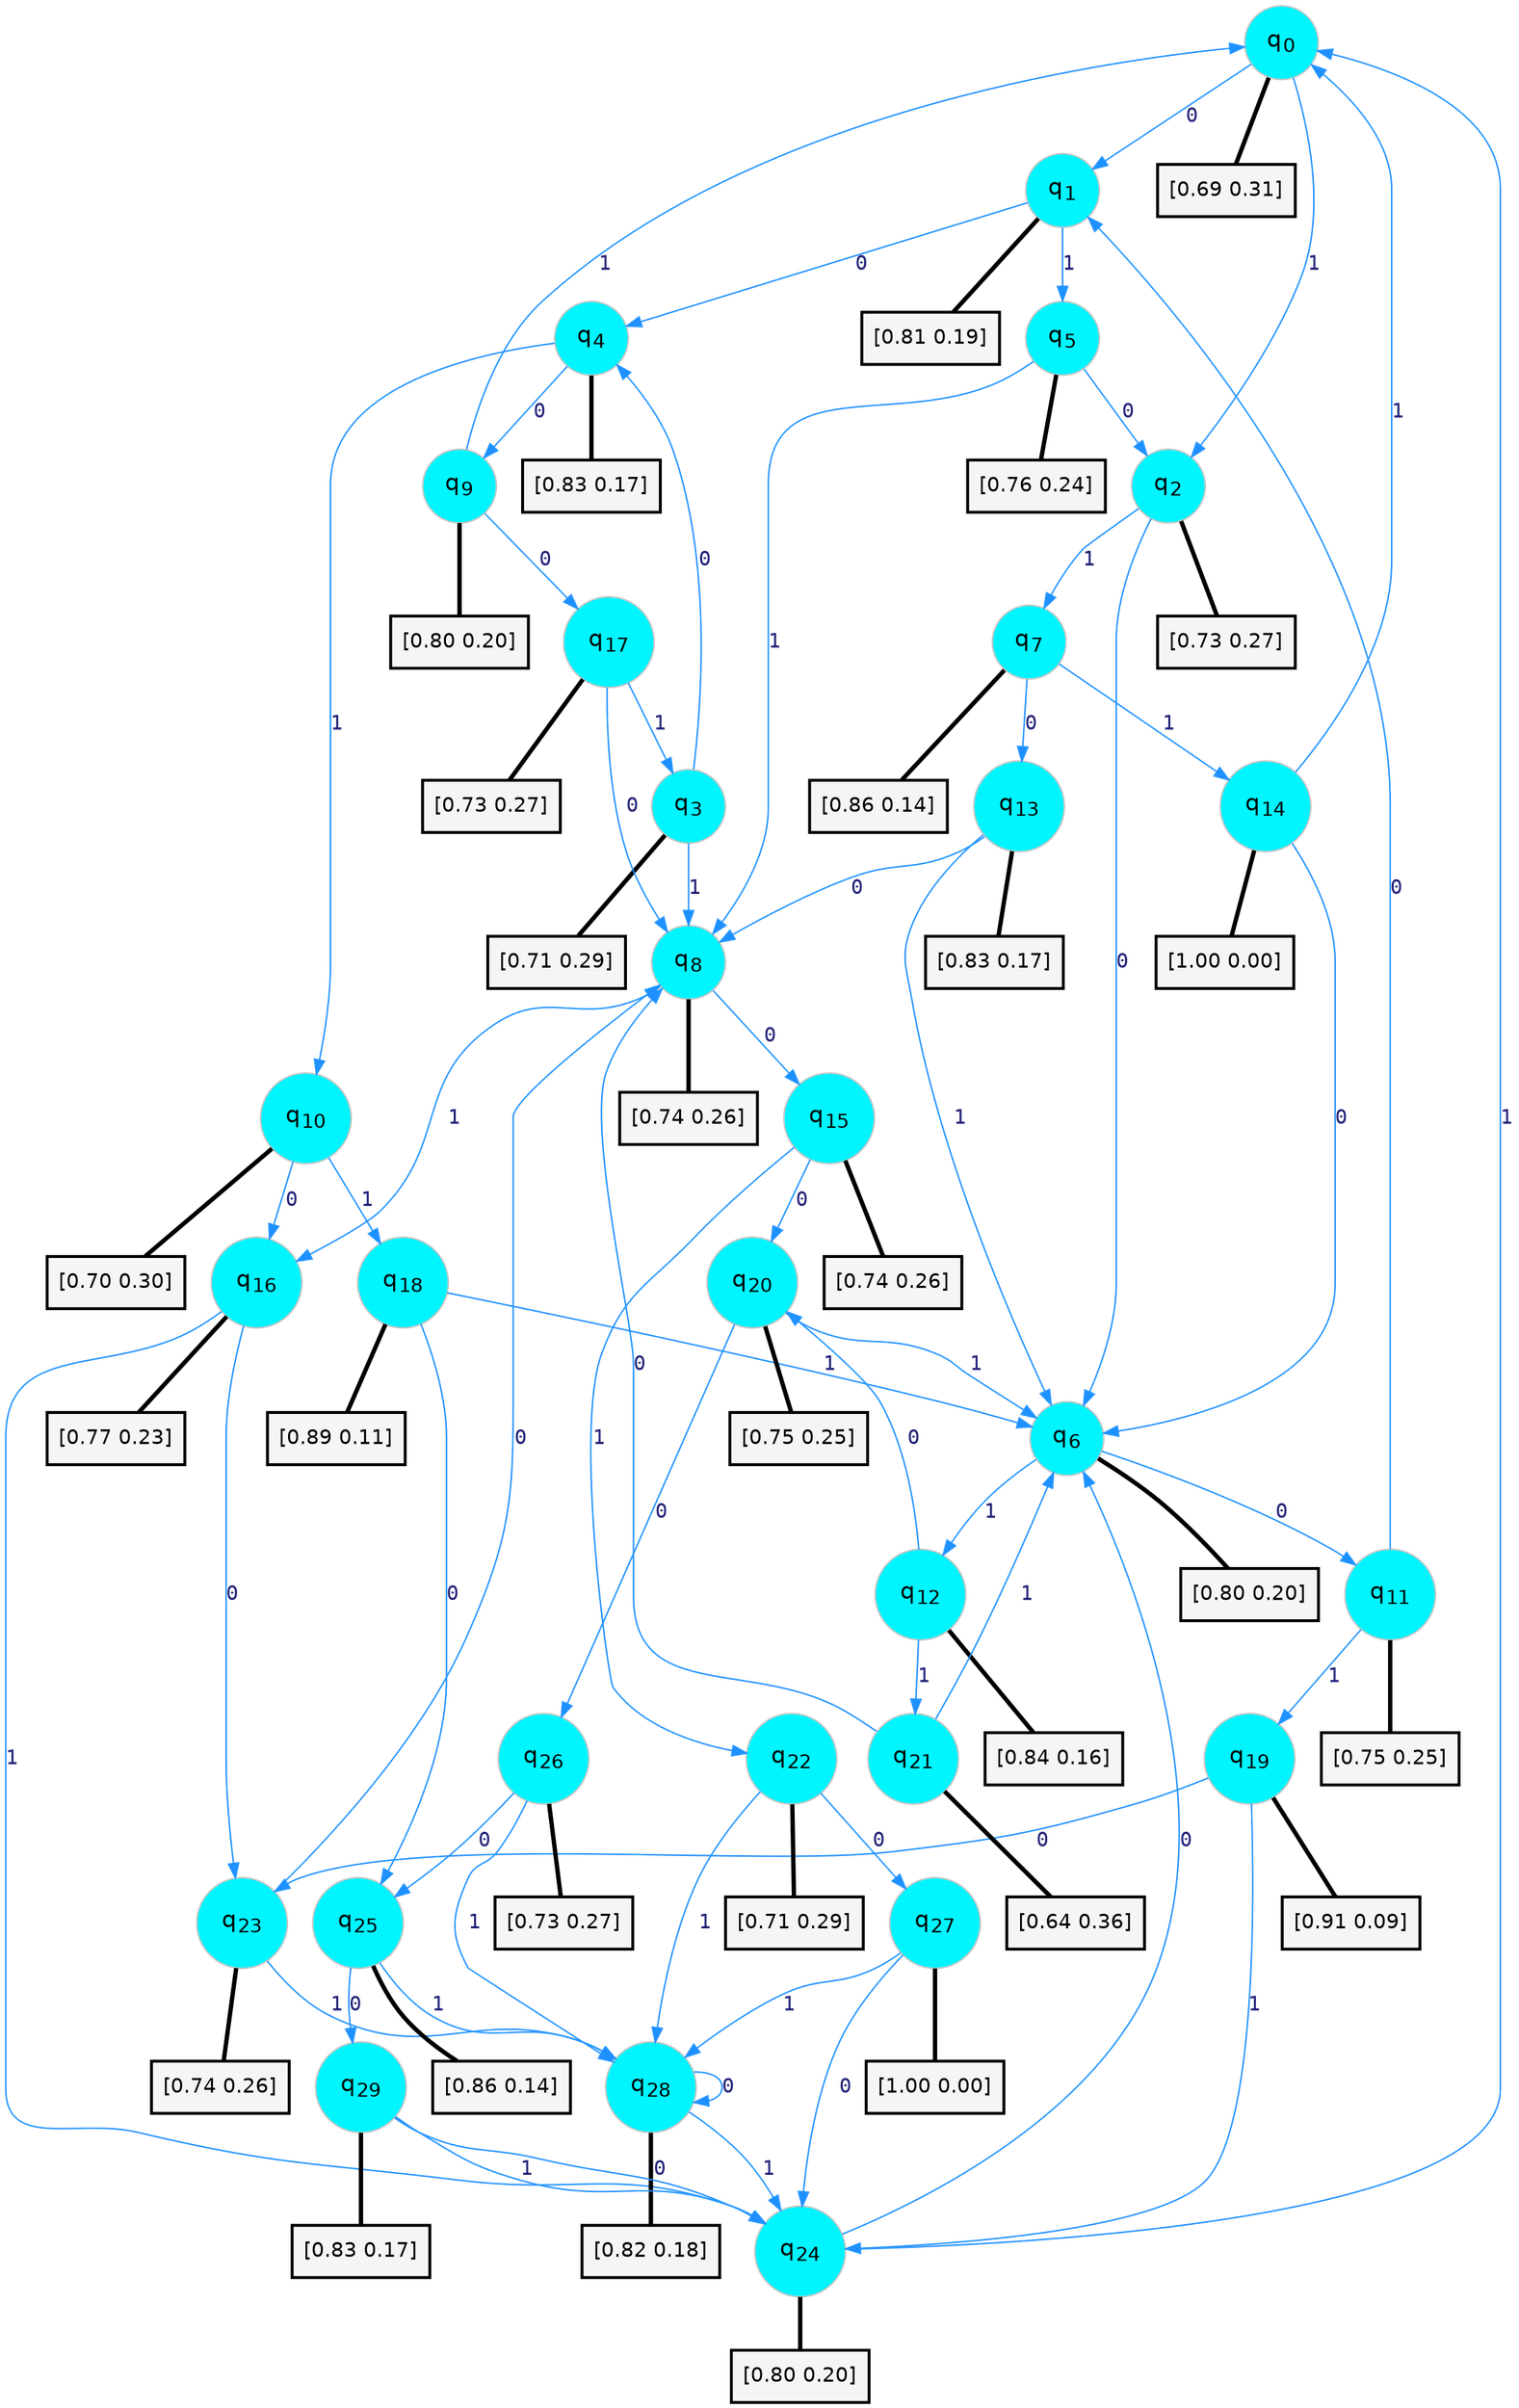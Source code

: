 digraph G {
graph [
bgcolor=transparent, dpi=300, rankdir=TD, size="40,25"];
node [
color=gray, fillcolor=turquoise1, fontcolor=black, fontname=Helvetica, fontsize=16, fontweight=bold, shape=circle, style=filled];
edge [
arrowsize=1, color=dodgerblue1, fontcolor=midnightblue, fontname=courier, fontweight=bold, penwidth=1, style=solid, weight=20];
0[label=<q<SUB>0</SUB>>];
1[label=<q<SUB>1</SUB>>];
2[label=<q<SUB>2</SUB>>];
3[label=<q<SUB>3</SUB>>];
4[label=<q<SUB>4</SUB>>];
5[label=<q<SUB>5</SUB>>];
6[label=<q<SUB>6</SUB>>];
7[label=<q<SUB>7</SUB>>];
8[label=<q<SUB>8</SUB>>];
9[label=<q<SUB>9</SUB>>];
10[label=<q<SUB>10</SUB>>];
11[label=<q<SUB>11</SUB>>];
12[label=<q<SUB>12</SUB>>];
13[label=<q<SUB>13</SUB>>];
14[label=<q<SUB>14</SUB>>];
15[label=<q<SUB>15</SUB>>];
16[label=<q<SUB>16</SUB>>];
17[label=<q<SUB>17</SUB>>];
18[label=<q<SUB>18</SUB>>];
19[label=<q<SUB>19</SUB>>];
20[label=<q<SUB>20</SUB>>];
21[label=<q<SUB>21</SUB>>];
22[label=<q<SUB>22</SUB>>];
23[label=<q<SUB>23</SUB>>];
24[label=<q<SUB>24</SUB>>];
25[label=<q<SUB>25</SUB>>];
26[label=<q<SUB>26</SUB>>];
27[label=<q<SUB>27</SUB>>];
28[label=<q<SUB>28</SUB>>];
29[label=<q<SUB>29</SUB>>];
30[label="[0.69 0.31]", shape=box,fontcolor=black, fontname=Helvetica, fontsize=14, penwidth=2, fillcolor=whitesmoke,color=black];
31[label="[0.81 0.19]", shape=box,fontcolor=black, fontname=Helvetica, fontsize=14, penwidth=2, fillcolor=whitesmoke,color=black];
32[label="[0.73 0.27]", shape=box,fontcolor=black, fontname=Helvetica, fontsize=14, penwidth=2, fillcolor=whitesmoke,color=black];
33[label="[0.71 0.29]", shape=box,fontcolor=black, fontname=Helvetica, fontsize=14, penwidth=2, fillcolor=whitesmoke,color=black];
34[label="[0.83 0.17]", shape=box,fontcolor=black, fontname=Helvetica, fontsize=14, penwidth=2, fillcolor=whitesmoke,color=black];
35[label="[0.76 0.24]", shape=box,fontcolor=black, fontname=Helvetica, fontsize=14, penwidth=2, fillcolor=whitesmoke,color=black];
36[label="[0.80 0.20]", shape=box,fontcolor=black, fontname=Helvetica, fontsize=14, penwidth=2, fillcolor=whitesmoke,color=black];
37[label="[0.86 0.14]", shape=box,fontcolor=black, fontname=Helvetica, fontsize=14, penwidth=2, fillcolor=whitesmoke,color=black];
38[label="[0.74 0.26]", shape=box,fontcolor=black, fontname=Helvetica, fontsize=14, penwidth=2, fillcolor=whitesmoke,color=black];
39[label="[0.80 0.20]", shape=box,fontcolor=black, fontname=Helvetica, fontsize=14, penwidth=2, fillcolor=whitesmoke,color=black];
40[label="[0.70 0.30]", shape=box,fontcolor=black, fontname=Helvetica, fontsize=14, penwidth=2, fillcolor=whitesmoke,color=black];
41[label="[0.75 0.25]", shape=box,fontcolor=black, fontname=Helvetica, fontsize=14, penwidth=2, fillcolor=whitesmoke,color=black];
42[label="[0.84 0.16]", shape=box,fontcolor=black, fontname=Helvetica, fontsize=14, penwidth=2, fillcolor=whitesmoke,color=black];
43[label="[0.83 0.17]", shape=box,fontcolor=black, fontname=Helvetica, fontsize=14, penwidth=2, fillcolor=whitesmoke,color=black];
44[label="[1.00 0.00]", shape=box,fontcolor=black, fontname=Helvetica, fontsize=14, penwidth=2, fillcolor=whitesmoke,color=black];
45[label="[0.74 0.26]", shape=box,fontcolor=black, fontname=Helvetica, fontsize=14, penwidth=2, fillcolor=whitesmoke,color=black];
46[label="[0.77 0.23]", shape=box,fontcolor=black, fontname=Helvetica, fontsize=14, penwidth=2, fillcolor=whitesmoke,color=black];
47[label="[0.73 0.27]", shape=box,fontcolor=black, fontname=Helvetica, fontsize=14, penwidth=2, fillcolor=whitesmoke,color=black];
48[label="[0.89 0.11]", shape=box,fontcolor=black, fontname=Helvetica, fontsize=14, penwidth=2, fillcolor=whitesmoke,color=black];
49[label="[0.91 0.09]", shape=box,fontcolor=black, fontname=Helvetica, fontsize=14, penwidth=2, fillcolor=whitesmoke,color=black];
50[label="[0.75 0.25]", shape=box,fontcolor=black, fontname=Helvetica, fontsize=14, penwidth=2, fillcolor=whitesmoke,color=black];
51[label="[0.64 0.36]", shape=box,fontcolor=black, fontname=Helvetica, fontsize=14, penwidth=2, fillcolor=whitesmoke,color=black];
52[label="[0.71 0.29]", shape=box,fontcolor=black, fontname=Helvetica, fontsize=14, penwidth=2, fillcolor=whitesmoke,color=black];
53[label="[0.74 0.26]", shape=box,fontcolor=black, fontname=Helvetica, fontsize=14, penwidth=2, fillcolor=whitesmoke,color=black];
54[label="[0.80 0.20]", shape=box,fontcolor=black, fontname=Helvetica, fontsize=14, penwidth=2, fillcolor=whitesmoke,color=black];
55[label="[0.86 0.14]", shape=box,fontcolor=black, fontname=Helvetica, fontsize=14, penwidth=2, fillcolor=whitesmoke,color=black];
56[label="[0.73 0.27]", shape=box,fontcolor=black, fontname=Helvetica, fontsize=14, penwidth=2, fillcolor=whitesmoke,color=black];
57[label="[1.00 0.00]", shape=box,fontcolor=black, fontname=Helvetica, fontsize=14, penwidth=2, fillcolor=whitesmoke,color=black];
58[label="[0.82 0.18]", shape=box,fontcolor=black, fontname=Helvetica, fontsize=14, penwidth=2, fillcolor=whitesmoke,color=black];
59[label="[0.83 0.17]", shape=box,fontcolor=black, fontname=Helvetica, fontsize=14, penwidth=2, fillcolor=whitesmoke,color=black];
0->1 [label=0];
0->2 [label=1];
0->30 [arrowhead=none, penwidth=3,color=black];
1->4 [label=0];
1->5 [label=1];
1->31 [arrowhead=none, penwidth=3,color=black];
2->6 [label=0];
2->7 [label=1];
2->32 [arrowhead=none, penwidth=3,color=black];
3->4 [label=0];
3->8 [label=1];
3->33 [arrowhead=none, penwidth=3,color=black];
4->9 [label=0];
4->10 [label=1];
4->34 [arrowhead=none, penwidth=3,color=black];
5->2 [label=0];
5->8 [label=1];
5->35 [arrowhead=none, penwidth=3,color=black];
6->11 [label=0];
6->12 [label=1];
6->36 [arrowhead=none, penwidth=3,color=black];
7->13 [label=0];
7->14 [label=1];
7->37 [arrowhead=none, penwidth=3,color=black];
8->15 [label=0];
8->16 [label=1];
8->38 [arrowhead=none, penwidth=3,color=black];
9->17 [label=0];
9->0 [label=1];
9->39 [arrowhead=none, penwidth=3,color=black];
10->16 [label=0];
10->18 [label=1];
10->40 [arrowhead=none, penwidth=3,color=black];
11->1 [label=0];
11->19 [label=1];
11->41 [arrowhead=none, penwidth=3,color=black];
12->20 [label=0];
12->21 [label=1];
12->42 [arrowhead=none, penwidth=3,color=black];
13->8 [label=0];
13->6 [label=1];
13->43 [arrowhead=none, penwidth=3,color=black];
14->6 [label=0];
14->0 [label=1];
14->44 [arrowhead=none, penwidth=3,color=black];
15->20 [label=0];
15->22 [label=1];
15->45 [arrowhead=none, penwidth=3,color=black];
16->23 [label=0];
16->24 [label=1];
16->46 [arrowhead=none, penwidth=3,color=black];
17->8 [label=0];
17->3 [label=1];
17->47 [arrowhead=none, penwidth=3,color=black];
18->25 [label=0];
18->6 [label=1];
18->48 [arrowhead=none, penwidth=3,color=black];
19->23 [label=0];
19->24 [label=1];
19->49 [arrowhead=none, penwidth=3,color=black];
20->26 [label=0];
20->6 [label=1];
20->50 [arrowhead=none, penwidth=3,color=black];
21->8 [label=0];
21->6 [label=1];
21->51 [arrowhead=none, penwidth=3,color=black];
22->27 [label=0];
22->28 [label=1];
22->52 [arrowhead=none, penwidth=3,color=black];
23->8 [label=0];
23->28 [label=1];
23->53 [arrowhead=none, penwidth=3,color=black];
24->6 [label=0];
24->0 [label=1];
24->54 [arrowhead=none, penwidth=3,color=black];
25->29 [label=0];
25->28 [label=1];
25->55 [arrowhead=none, penwidth=3,color=black];
26->25 [label=0];
26->28 [label=1];
26->56 [arrowhead=none, penwidth=3,color=black];
27->24 [label=0];
27->28 [label=1];
27->57 [arrowhead=none, penwidth=3,color=black];
28->28 [label=0];
28->24 [label=1];
28->58 [arrowhead=none, penwidth=3,color=black];
29->24 [label=0];
29->24 [label=1];
29->59 [arrowhead=none, penwidth=3,color=black];
}

